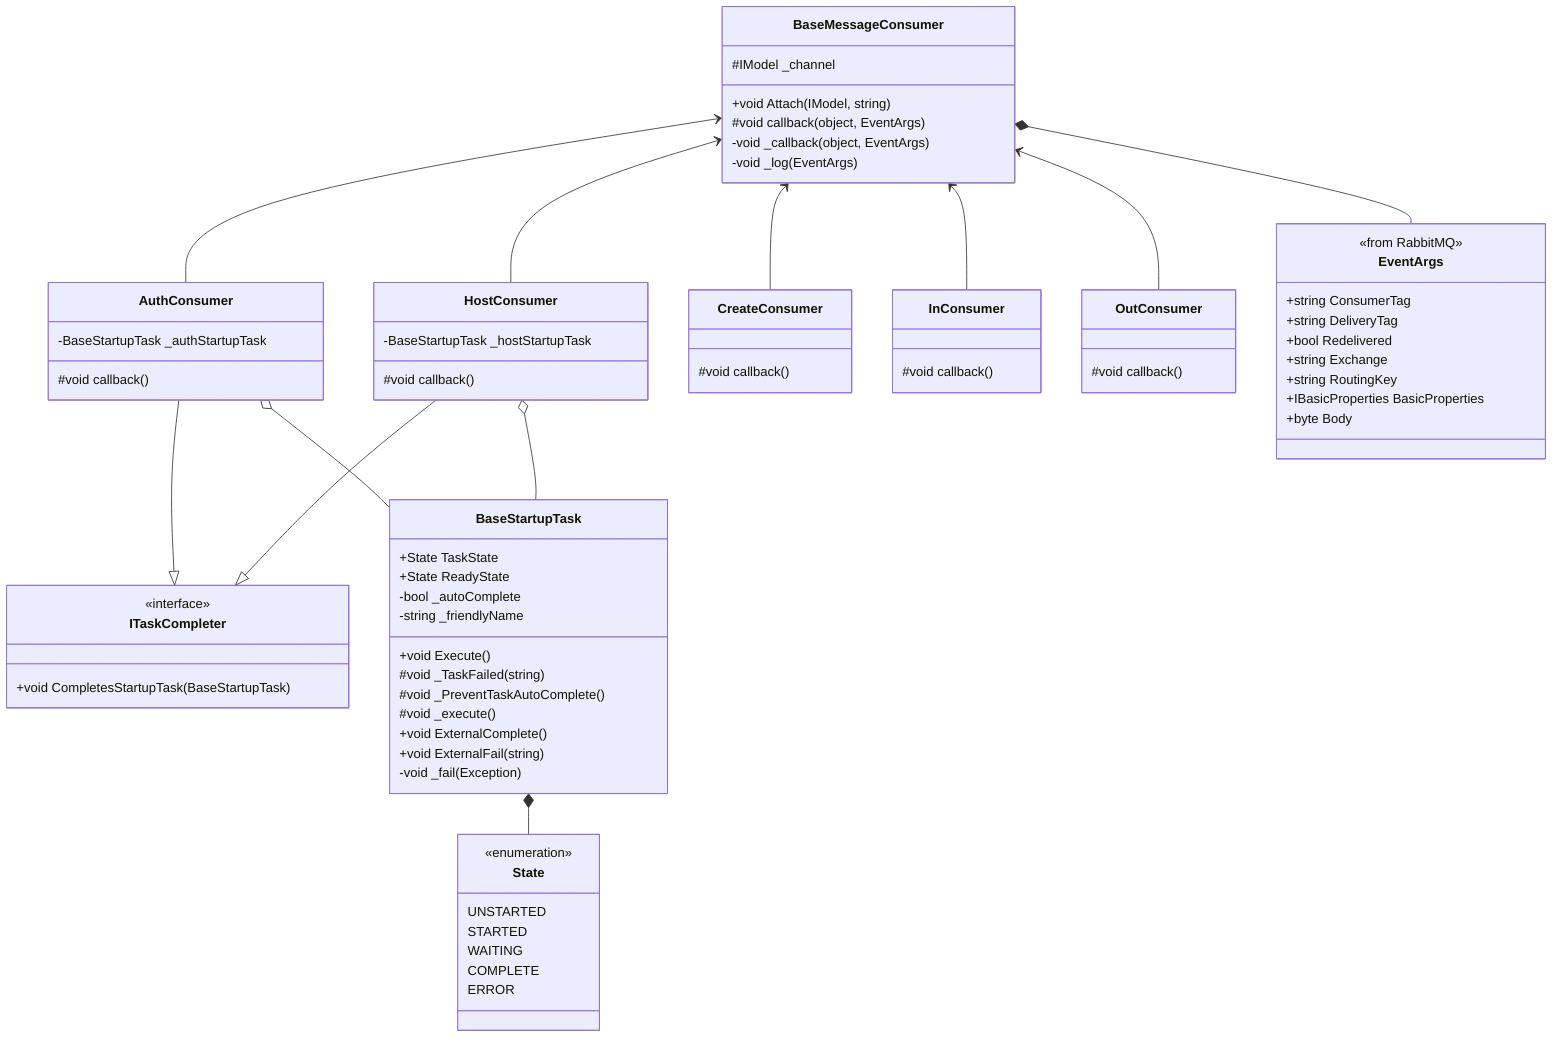 classDiagram
BaseMessageConsumer <-- AuthConsumer
BaseMessageConsumer <-- HostConsumer
BaseMessageConsumer <-- CreateConsumer
BaseMessageConsumer <-- InConsumer
BaseMessageConsumer <-- OutConsumer

class BaseMessageConsumer {
    #IModel _channel
    +void Attach(IModel, string)
    #void callback(object, EventArgs)
    -void _callback(object, EventArgs)
    -void _log(EventArgs)
}

BaseMessageConsumer *-- EventArgs

class EventArgs {
    <<from RabbitMQ>>
    +string ConsumerTag
    +string DeliveryTag
    +bool Redelivered
    +string Exchange
    +string RoutingKey
    +IBasicProperties BasicProperties
    +byte Body
}

class ITaskCompleter{
    <<interface>>
    +void CompletesStartupTask(BaseStartupTask)
}

class AuthConsumer {
    -BaseStartupTask _authStartupTask
    #void callback()
}

class HostConsumer {
    -BaseStartupTask _hostStartupTask
    #void callback()
}

CreateConsumer : #void callback()
InConsumer : #void callback()
OutConsumer : #void callback()

AuthConsumer --|> ITaskCompleter
HostConsumer --|> ITaskCompleter

AuthConsumer o-- BaseStartupTask
HostConsumer o-- BaseStartupTask

class BaseStartupTask{
    +State TaskState
    +State ReadyState
    -bool _autoComplete
    -string _friendlyName
    
    +void Execute()
    #void _TaskFailed(string)
    #void _PreventTaskAutoComplete()
    #void _execute()
    +void ExternalComplete()
    +void ExternalFail(string)
    -void _fail(Exception)
    
}

BaseStartupTask *-- State

class State {
    <<enumeration>>
    UNSTARTED
    STARTED
    WAITING
    COMPLETE
    ERROR
}